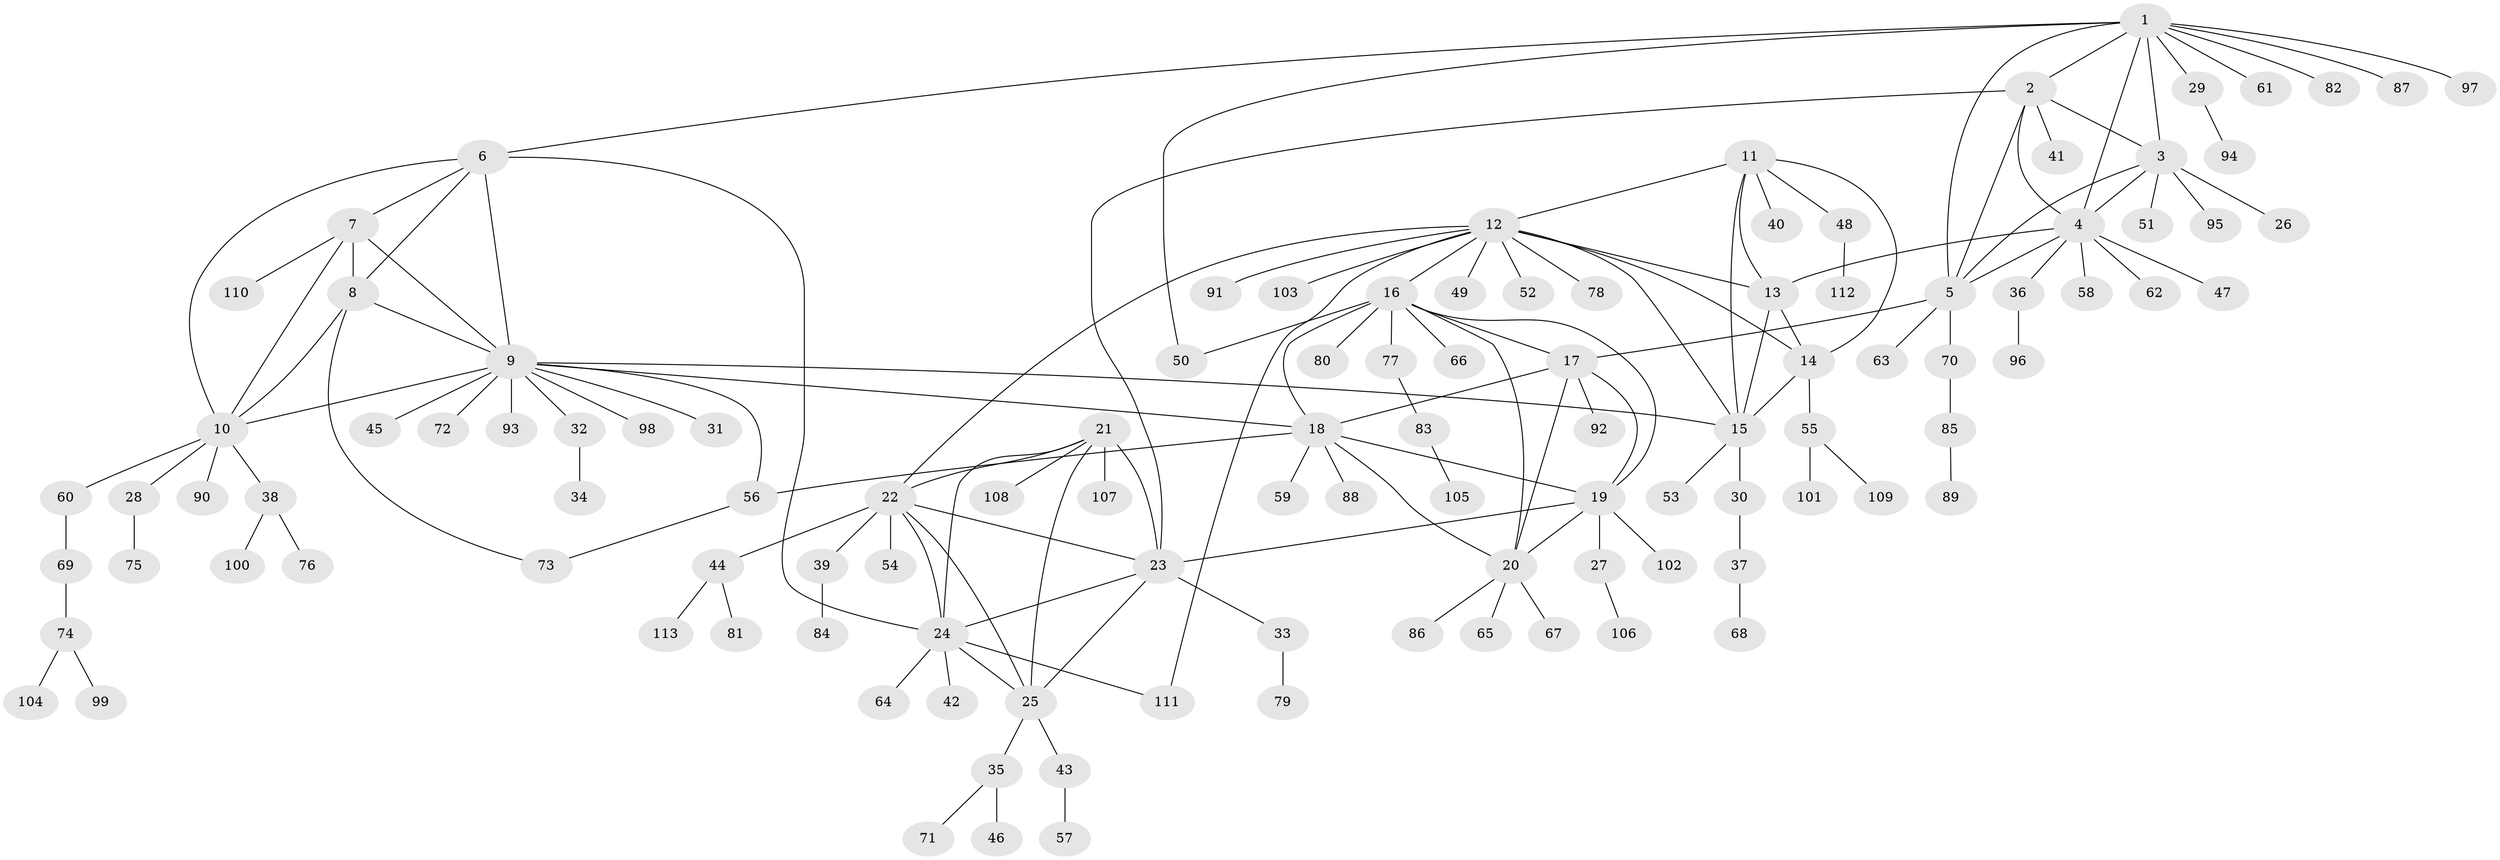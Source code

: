 // coarse degree distribution, {13: 0.011764705882352941, 4: 0.023529411764705882, 5: 0.047058823529411764, 10: 0.023529411764705882, 8: 0.011764705882352941, 12: 0.011764705882352941, 3: 0.03529411764705882, 7: 0.03529411764705882, 9: 0.011764705882352941, 6: 0.023529411764705882, 11: 0.011764705882352941, 1: 0.6, 2: 0.15294117647058825}
// Generated by graph-tools (version 1.1) at 2025/42/03/06/25 10:42:15]
// undirected, 113 vertices, 152 edges
graph export_dot {
graph [start="1"]
  node [color=gray90,style=filled];
  1;
  2;
  3;
  4;
  5;
  6;
  7;
  8;
  9;
  10;
  11;
  12;
  13;
  14;
  15;
  16;
  17;
  18;
  19;
  20;
  21;
  22;
  23;
  24;
  25;
  26;
  27;
  28;
  29;
  30;
  31;
  32;
  33;
  34;
  35;
  36;
  37;
  38;
  39;
  40;
  41;
  42;
  43;
  44;
  45;
  46;
  47;
  48;
  49;
  50;
  51;
  52;
  53;
  54;
  55;
  56;
  57;
  58;
  59;
  60;
  61;
  62;
  63;
  64;
  65;
  66;
  67;
  68;
  69;
  70;
  71;
  72;
  73;
  74;
  75;
  76;
  77;
  78;
  79;
  80;
  81;
  82;
  83;
  84;
  85;
  86;
  87;
  88;
  89;
  90;
  91;
  92;
  93;
  94;
  95;
  96;
  97;
  98;
  99;
  100;
  101;
  102;
  103;
  104;
  105;
  106;
  107;
  108;
  109;
  110;
  111;
  112;
  113;
  1 -- 2;
  1 -- 3;
  1 -- 4;
  1 -- 5;
  1 -- 6;
  1 -- 29;
  1 -- 50;
  1 -- 61;
  1 -- 82;
  1 -- 87;
  1 -- 97;
  2 -- 3;
  2 -- 4;
  2 -- 5;
  2 -- 23;
  2 -- 41;
  3 -- 4;
  3 -- 5;
  3 -- 26;
  3 -- 51;
  3 -- 95;
  4 -- 5;
  4 -- 13;
  4 -- 36;
  4 -- 47;
  4 -- 58;
  4 -- 62;
  5 -- 17;
  5 -- 63;
  5 -- 70;
  6 -- 7;
  6 -- 8;
  6 -- 9;
  6 -- 10;
  6 -- 24;
  7 -- 8;
  7 -- 9;
  7 -- 10;
  7 -- 110;
  8 -- 9;
  8 -- 10;
  8 -- 73;
  9 -- 10;
  9 -- 15;
  9 -- 18;
  9 -- 31;
  9 -- 32;
  9 -- 45;
  9 -- 56;
  9 -- 72;
  9 -- 93;
  9 -- 98;
  10 -- 28;
  10 -- 38;
  10 -- 60;
  10 -- 90;
  11 -- 12;
  11 -- 13;
  11 -- 14;
  11 -- 15;
  11 -- 40;
  11 -- 48;
  12 -- 13;
  12 -- 14;
  12 -- 15;
  12 -- 16;
  12 -- 22;
  12 -- 49;
  12 -- 52;
  12 -- 78;
  12 -- 91;
  12 -- 103;
  12 -- 111;
  13 -- 14;
  13 -- 15;
  14 -- 15;
  14 -- 55;
  15 -- 30;
  15 -- 53;
  16 -- 17;
  16 -- 18;
  16 -- 19;
  16 -- 20;
  16 -- 50;
  16 -- 66;
  16 -- 77;
  16 -- 80;
  17 -- 18;
  17 -- 19;
  17 -- 20;
  17 -- 92;
  18 -- 19;
  18 -- 20;
  18 -- 56;
  18 -- 59;
  18 -- 88;
  19 -- 20;
  19 -- 23;
  19 -- 27;
  19 -- 102;
  20 -- 65;
  20 -- 67;
  20 -- 86;
  21 -- 22;
  21 -- 23;
  21 -- 24;
  21 -- 25;
  21 -- 107;
  21 -- 108;
  22 -- 23;
  22 -- 24;
  22 -- 25;
  22 -- 39;
  22 -- 44;
  22 -- 54;
  23 -- 24;
  23 -- 25;
  23 -- 33;
  24 -- 25;
  24 -- 42;
  24 -- 64;
  24 -- 111;
  25 -- 35;
  25 -- 43;
  27 -- 106;
  28 -- 75;
  29 -- 94;
  30 -- 37;
  32 -- 34;
  33 -- 79;
  35 -- 46;
  35 -- 71;
  36 -- 96;
  37 -- 68;
  38 -- 76;
  38 -- 100;
  39 -- 84;
  43 -- 57;
  44 -- 81;
  44 -- 113;
  48 -- 112;
  55 -- 101;
  55 -- 109;
  56 -- 73;
  60 -- 69;
  69 -- 74;
  70 -- 85;
  74 -- 99;
  74 -- 104;
  77 -- 83;
  83 -- 105;
  85 -- 89;
}
